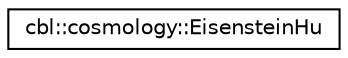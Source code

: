digraph "Graphical Class Hierarchy"
{
  edge [fontname="Helvetica",fontsize="10",labelfontname="Helvetica",labelfontsize="10"];
  node [fontname="Helvetica",fontsize="10",shape=record];
  rankdir="LR";
  Node0 [label="cbl::cosmology::EisensteinHu",height=0.2,width=0.4,color="black", fillcolor="white", style="filled",URL="$d6/d17/classcbl_1_1cosmology_1_1EisensteinHu.html",tooltip="The class EisensteinHu. "];
}
